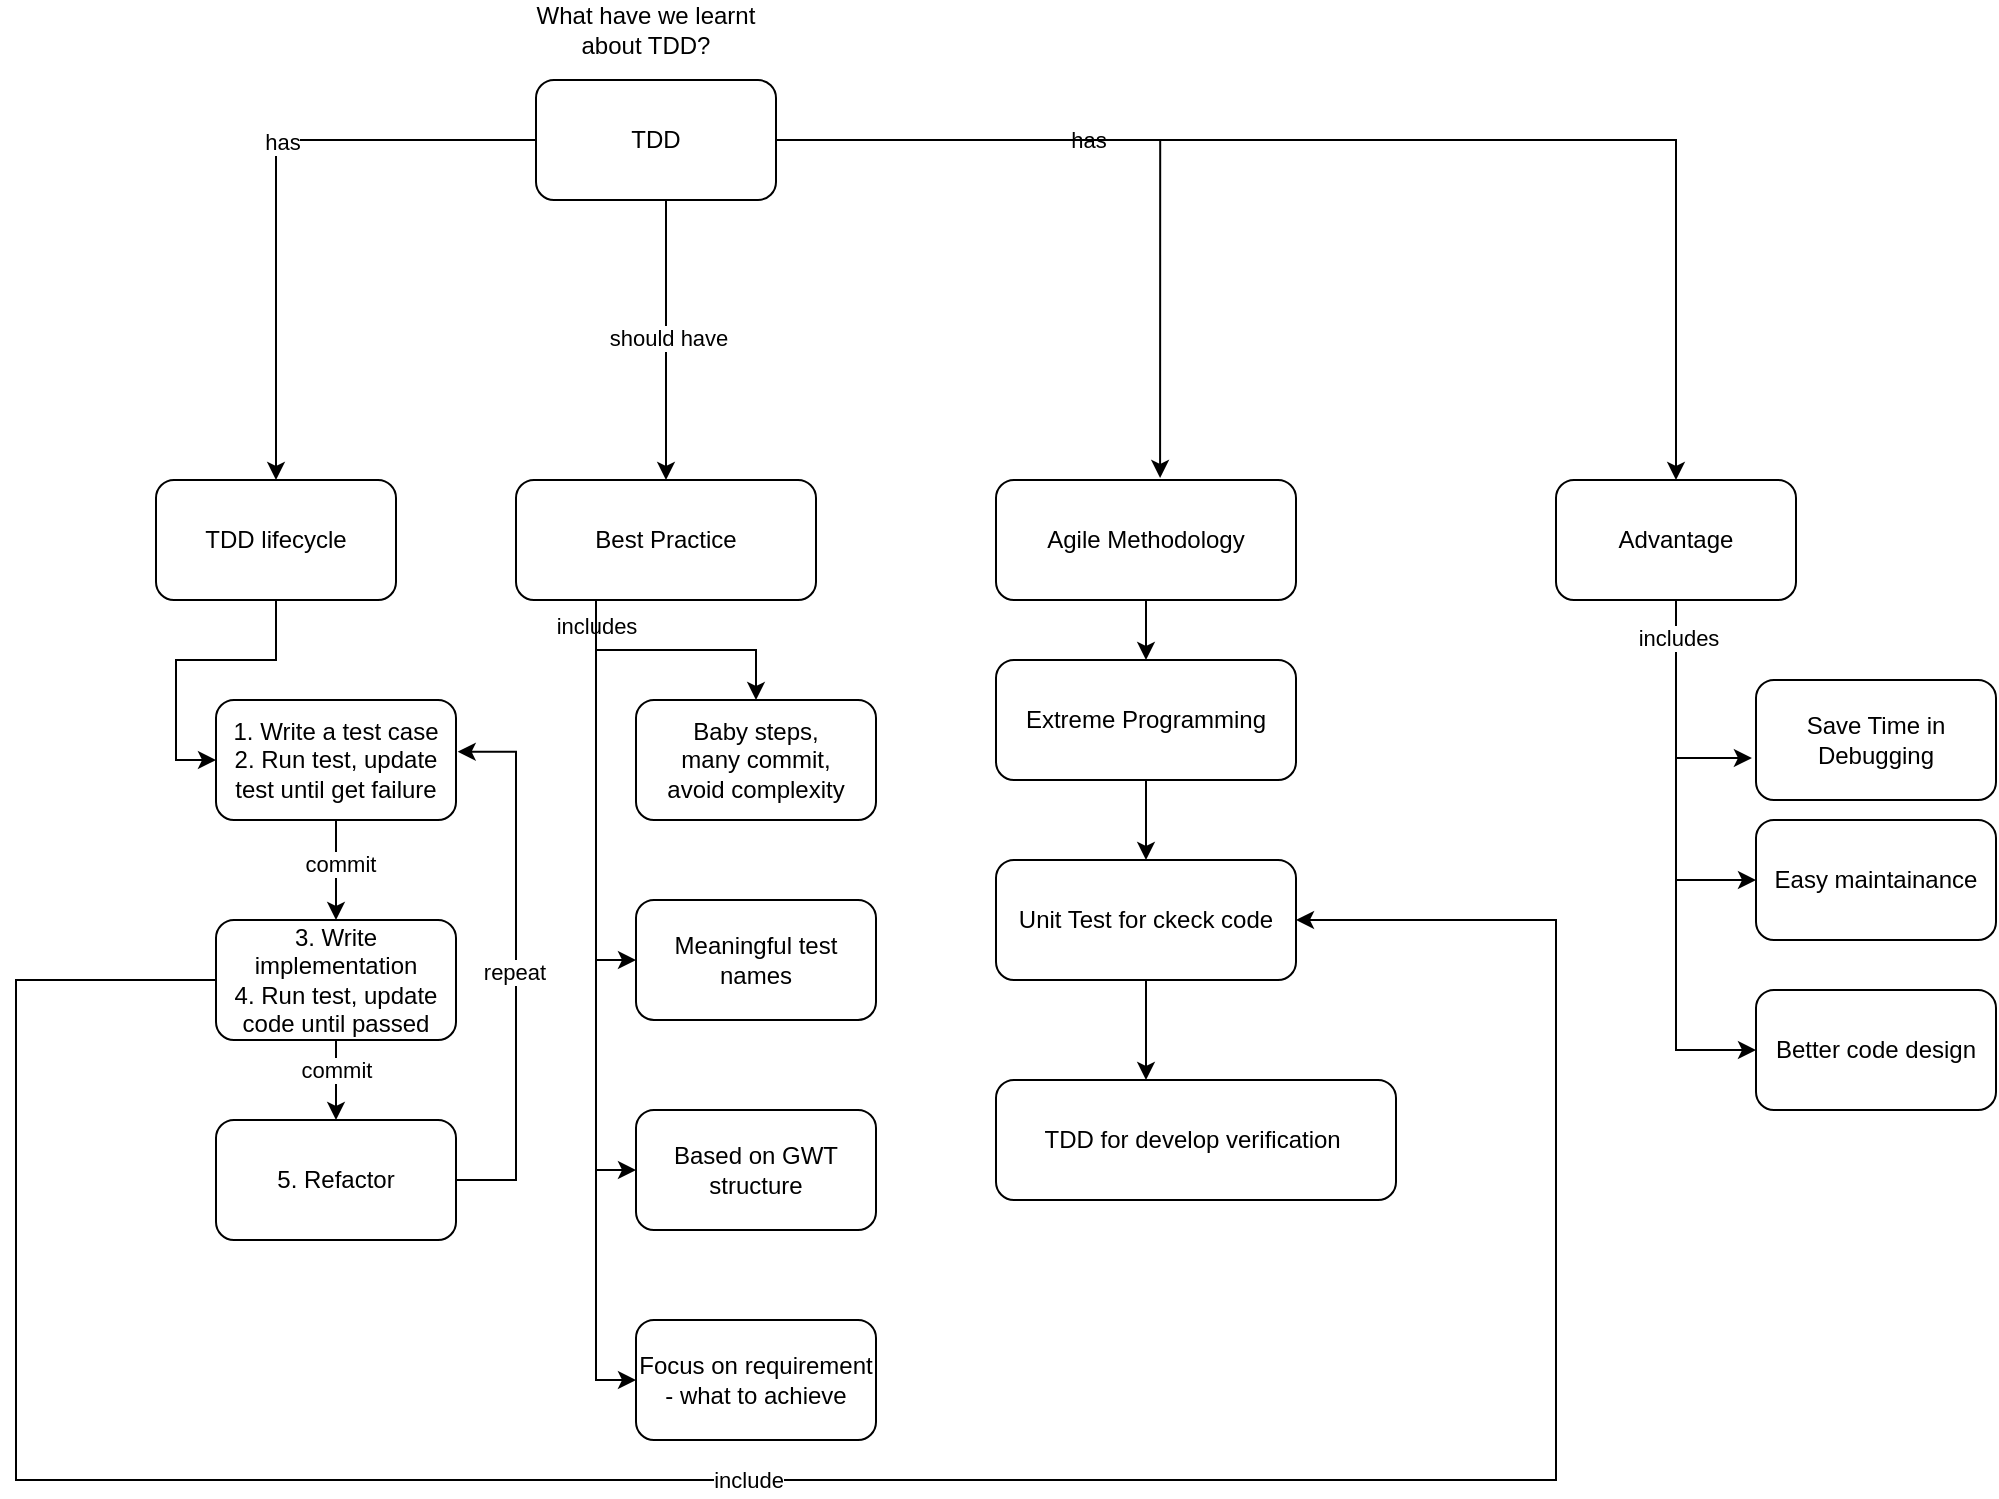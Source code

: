 <mxfile version="15.5.9" type="github">
  <diagram id="XblzcxGRHUzjr9p-0842" name="Page-1">
    <mxGraphModel dx="1666" dy="794" grid="1" gridSize="10" guides="1" tooltips="1" connect="1" arrows="1" fold="1" page="1" pageScale="1" pageWidth="1654" pageHeight="1169" math="0" shadow="0">
      <root>
        <mxCell id="0" />
        <mxCell id="1" parent="0" />
        <mxCell id="oWt1c-0w8IS1T-IPn0zn-8" style="edgeStyle=orthogonalEdgeStyle;rounded=0;orthogonalLoop=1;jettySize=auto;html=1;entryX=0.5;entryY=0;entryDx=0;entryDy=0;" parent="1" source="oWt1c-0w8IS1T-IPn0zn-3" target="oWt1c-0w8IS1T-IPn0zn-5" edge="1">
          <mxGeometry relative="1" as="geometry" />
        </mxCell>
        <mxCell id="oWt1c-0w8IS1T-IPn0zn-10" value="has" style="edgeLabel;html=1;align=center;verticalAlign=middle;resizable=0;points=[];" parent="oWt1c-0w8IS1T-IPn0zn-8" vertex="1" connectable="0">
          <mxGeometry x="-0.149" y="1" relative="1" as="geometry">
            <mxPoint as="offset" />
          </mxGeometry>
        </mxCell>
        <mxCell id="oWt1c-0w8IS1T-IPn0zn-9" style="edgeStyle=orthogonalEdgeStyle;rounded=0;orthogonalLoop=1;jettySize=auto;html=1;entryX=0.5;entryY=0;entryDx=0;entryDy=0;" parent="1" source="oWt1c-0w8IS1T-IPn0zn-3" target="oWt1c-0w8IS1T-IPn0zn-6" edge="1">
          <mxGeometry relative="1" as="geometry" />
        </mxCell>
        <mxCell id="oWt1c-0w8IS1T-IPn0zn-11" value="has" style="edgeLabel;html=1;align=center;verticalAlign=middle;resizable=0;points=[];" parent="oWt1c-0w8IS1T-IPn0zn-9" vertex="1" connectable="0">
          <mxGeometry x="-0.497" relative="1" as="geometry">
            <mxPoint as="offset" />
          </mxGeometry>
        </mxCell>
        <mxCell id="gmGLZBwXflhIAo7ZA7hw-24" style="edgeStyle=orthogonalEdgeStyle;rounded=0;orthogonalLoop=1;jettySize=auto;html=1;entryX=0.5;entryY=0;entryDx=0;entryDy=0;" parent="1" source="oWt1c-0w8IS1T-IPn0zn-3" target="gmGLZBwXflhIAo7ZA7hw-3" edge="1">
          <mxGeometry relative="1" as="geometry">
            <Array as="points">
              <mxPoint x="595" y="150" />
              <mxPoint x="595" y="150" />
            </Array>
          </mxGeometry>
        </mxCell>
        <mxCell id="gmGLZBwXflhIAo7ZA7hw-25" value="should have" style="edgeLabel;html=1;align=center;verticalAlign=middle;resizable=0;points=[];" parent="gmGLZBwXflhIAo7ZA7hw-24" connectable="0" vertex="1">
          <mxGeometry x="-0.015" y="1" relative="1" as="geometry">
            <mxPoint as="offset" />
          </mxGeometry>
        </mxCell>
        <mxCell id="nKUaNBxe58QQSBvqL-9a-3" style="edgeStyle=orthogonalEdgeStyle;rounded=0;orthogonalLoop=1;jettySize=auto;html=1;entryX=0.547;entryY=-0.017;entryDx=0;entryDy=0;entryPerimeter=0;" parent="1" source="oWt1c-0w8IS1T-IPn0zn-3" target="nKUaNBxe58QQSBvqL-9a-2" edge="1">
          <mxGeometry relative="1" as="geometry" />
        </mxCell>
        <mxCell id="oWt1c-0w8IS1T-IPn0zn-3" value="TDD" style="rounded=1;whiteSpace=wrap;html=1;" parent="1" vertex="1">
          <mxGeometry x="530" y="50" width="120" height="60" as="geometry" />
        </mxCell>
        <mxCell id="oWt1c-0w8IS1T-IPn0zn-4" value="What have we learnt about TDD?" style="text;html=1;strokeColor=none;fillColor=none;align=center;verticalAlign=middle;whiteSpace=wrap;rounded=0;" parent="1" vertex="1">
          <mxGeometry x="520" y="10" width="130" height="30" as="geometry" />
        </mxCell>
        <mxCell id="gmGLZBwXflhIAo7ZA7hw-17" style="edgeStyle=orthogonalEdgeStyle;rounded=0;orthogonalLoop=1;jettySize=auto;html=1;entryX=0;entryY=0.5;entryDx=0;entryDy=0;" parent="1" source="oWt1c-0w8IS1T-IPn0zn-5" target="gmGLZBwXflhIAo7ZA7hw-9" edge="1">
          <mxGeometry relative="1" as="geometry">
            <Array as="points">
              <mxPoint x="400" y="340" />
              <mxPoint x="350" y="340" />
              <mxPoint x="350" y="390" />
            </Array>
          </mxGeometry>
        </mxCell>
        <mxCell id="oWt1c-0w8IS1T-IPn0zn-5" value="TDD lifecycle" style="rounded=1;whiteSpace=wrap;html=1;" parent="1" vertex="1">
          <mxGeometry x="340" y="250" width="120" height="60" as="geometry" />
        </mxCell>
        <mxCell id="BmqrWhdEjeirKWVDw3WH-3" style="edgeStyle=orthogonalEdgeStyle;rounded=0;orthogonalLoop=1;jettySize=auto;html=1;entryX=-0.017;entryY=0.65;entryDx=0;entryDy=0;entryPerimeter=0;" parent="1" source="oWt1c-0w8IS1T-IPn0zn-6" target="BmqrWhdEjeirKWVDw3WH-2" edge="1">
          <mxGeometry relative="1" as="geometry">
            <Array as="points">
              <mxPoint x="1100" y="389" />
            </Array>
          </mxGeometry>
        </mxCell>
        <mxCell id="VqQ6hDxE0CcQu-wHCo0w-1" style="edgeStyle=orthogonalEdgeStyle;rounded=0;orthogonalLoop=1;jettySize=auto;html=1;entryX=0;entryY=0.5;entryDx=0;entryDy=0;" parent="1" source="oWt1c-0w8IS1T-IPn0zn-6" target="BmqrWhdEjeirKWVDw3WH-4" edge="1">
          <mxGeometry relative="1" as="geometry" />
        </mxCell>
        <mxCell id="VqQ6hDxE0CcQu-wHCo0w-3" style="edgeStyle=orthogonalEdgeStyle;rounded=0;orthogonalLoop=1;jettySize=auto;html=1;entryX=0;entryY=0.5;entryDx=0;entryDy=0;" parent="1" source="oWt1c-0w8IS1T-IPn0zn-6" target="VqQ6hDxE0CcQu-wHCo0w-2" edge="1">
          <mxGeometry relative="1" as="geometry" />
        </mxCell>
        <mxCell id="gmGLZBwXflhIAo7ZA7hw-33" value="includes" style="edgeLabel;html=1;align=center;verticalAlign=middle;resizable=0;points=[];" parent="VqQ6hDxE0CcQu-wHCo0w-3" connectable="0" vertex="1">
          <mxGeometry x="-0.857" y="1" relative="1" as="geometry">
            <mxPoint as="offset" />
          </mxGeometry>
        </mxCell>
        <mxCell id="oWt1c-0w8IS1T-IPn0zn-6" value="Advantage" style="rounded=1;whiteSpace=wrap;html=1;" parent="1" vertex="1">
          <mxGeometry x="1040" y="250" width="120" height="60" as="geometry" />
        </mxCell>
        <mxCell id="gmGLZBwXflhIAo7ZA7hw-27" style="edgeStyle=orthogonalEdgeStyle;rounded=0;orthogonalLoop=1;jettySize=auto;html=1;entryX=0.5;entryY=0;entryDx=0;entryDy=0;" parent="1" source="gmGLZBwXflhIAo7ZA7hw-3" target="gmGLZBwXflhIAo7ZA7hw-26" edge="1">
          <mxGeometry relative="1" as="geometry">
            <Array as="points">
              <mxPoint x="560" y="335" />
              <mxPoint x="640" y="335" />
            </Array>
          </mxGeometry>
        </mxCell>
        <mxCell id="gmGLZBwXflhIAo7ZA7hw-30" style="edgeStyle=orthogonalEdgeStyle;rounded=0;orthogonalLoop=1;jettySize=auto;html=1;entryX=0;entryY=0.5;entryDx=0;entryDy=0;" parent="1" source="gmGLZBwXflhIAo7ZA7hw-3" target="gmGLZBwXflhIAo7ZA7hw-28" edge="1">
          <mxGeometry relative="1" as="geometry">
            <Array as="points">
              <mxPoint x="560" y="490" />
            </Array>
          </mxGeometry>
        </mxCell>
        <mxCell id="gmGLZBwXflhIAo7ZA7hw-31" style="edgeStyle=orthogonalEdgeStyle;rounded=0;orthogonalLoop=1;jettySize=auto;html=1;entryX=0;entryY=0.5;entryDx=0;entryDy=0;" parent="1" source="gmGLZBwXflhIAo7ZA7hw-3" target="gmGLZBwXflhIAo7ZA7hw-29" edge="1">
          <mxGeometry relative="1" as="geometry">
            <Array as="points">
              <mxPoint x="560" y="595" />
            </Array>
          </mxGeometry>
        </mxCell>
        <mxCell id="gmGLZBwXflhIAo7ZA7hw-32" value="includes" style="edgeLabel;html=1;align=center;verticalAlign=middle;resizable=0;points=[];" parent="gmGLZBwXflhIAo7ZA7hw-31" connectable="0" vertex="1">
          <mxGeometry x="-0.915" relative="1" as="geometry">
            <mxPoint as="offset" />
          </mxGeometry>
        </mxCell>
        <mxCell id="gmGLZBwXflhIAo7ZA7hw-35" style="edgeStyle=orthogonalEdgeStyle;rounded=0;orthogonalLoop=1;jettySize=auto;html=1;entryX=0;entryY=0.5;entryDx=0;entryDy=0;" parent="1" source="gmGLZBwXflhIAo7ZA7hw-3" target="gmGLZBwXflhIAo7ZA7hw-34" edge="1">
          <mxGeometry relative="1" as="geometry">
            <Array as="points">
              <mxPoint x="560" y="700" />
            </Array>
          </mxGeometry>
        </mxCell>
        <mxCell id="gmGLZBwXflhIAo7ZA7hw-3" value="Best Practice" style="rounded=1;whiteSpace=wrap;html=1;" parent="1" vertex="1">
          <mxGeometry x="520" y="250" width="150" height="60" as="geometry" />
        </mxCell>
        <mxCell id="gmGLZBwXflhIAo7ZA7hw-11" style="edgeStyle=orthogonalEdgeStyle;rounded=0;orthogonalLoop=1;jettySize=auto;html=1;entryX=0.5;entryY=0;entryDx=0;entryDy=0;" parent="1" source="gmGLZBwXflhIAo7ZA7hw-9" target="gmGLZBwXflhIAo7ZA7hw-10" edge="1">
          <mxGeometry relative="1" as="geometry" />
        </mxCell>
        <mxCell id="gmGLZBwXflhIAo7ZA7hw-12" value="commit" style="edgeLabel;html=1;align=center;verticalAlign=middle;resizable=0;points=[];" parent="gmGLZBwXflhIAo7ZA7hw-11" vertex="1" connectable="0">
          <mxGeometry x="-0.12" y="2" relative="1" as="geometry">
            <mxPoint as="offset" />
          </mxGeometry>
        </mxCell>
        <mxCell id="BmqrWhdEjeirKWVDw3WH-2" value="Save Time in Debugging" style="rounded=1;whiteSpace=wrap;html=1;" parent="1" vertex="1">
          <mxGeometry x="1140" y="350" width="120" height="60" as="geometry" />
        </mxCell>
        <mxCell id="gmGLZBwXflhIAo7ZA7hw-9" value="1. Write a test case&lt;br&gt;2. Run test, update test until get failure" style="rounded=1;whiteSpace=wrap;html=1;" parent="1" vertex="1">
          <mxGeometry x="370" y="360" width="120" height="60" as="geometry" />
        </mxCell>
        <mxCell id="BmqrWhdEjeirKWVDw3WH-4" value="Easy maintainance" style="rounded=1;whiteSpace=wrap;html=1;" parent="1" vertex="1">
          <mxGeometry x="1140" y="420" width="120" height="60" as="geometry" />
        </mxCell>
        <mxCell id="gmGLZBwXflhIAo7ZA7hw-15" value="" style="edgeStyle=orthogonalEdgeStyle;rounded=0;orthogonalLoop=1;jettySize=auto;html=1;" parent="1" source="gmGLZBwXflhIAo7ZA7hw-10" target="gmGLZBwXflhIAo7ZA7hw-13" edge="1">
          <mxGeometry relative="1" as="geometry" />
        </mxCell>
        <mxCell id="gmGLZBwXflhIAo7ZA7hw-16" value="commit" style="edgeLabel;html=1;align=center;verticalAlign=middle;resizable=0;points=[];" parent="gmGLZBwXflhIAo7ZA7hw-15" vertex="1" connectable="0">
          <mxGeometry x="-0.25" relative="1" as="geometry">
            <mxPoint as="offset" />
          </mxGeometry>
        </mxCell>
        <mxCell id="nKUaNBxe58QQSBvqL-9a-11" style="edgeStyle=orthogonalEdgeStyle;rounded=0;orthogonalLoop=1;jettySize=auto;html=1;entryX=1;entryY=0.5;entryDx=0;entryDy=0;" parent="1" source="gmGLZBwXflhIAo7ZA7hw-10" target="nKUaNBxe58QQSBvqL-9a-6" edge="1">
          <mxGeometry relative="1" as="geometry">
            <mxPoint x="710" y="750" as="targetPoint" />
            <Array as="points">
              <mxPoint x="270" y="500" />
              <mxPoint x="270" y="750" />
              <mxPoint x="1040" y="750" />
              <mxPoint x="1040" y="470" />
            </Array>
          </mxGeometry>
        </mxCell>
        <mxCell id="nKUaNBxe58QQSBvqL-9a-12" value="include" style="edgeLabel;html=1;align=center;verticalAlign=middle;resizable=0;points=[];" parent="nKUaNBxe58QQSBvqL-9a-11" vertex="1" connectable="0">
          <mxGeometry x="-0.064" relative="1" as="geometry">
            <mxPoint as="offset" />
          </mxGeometry>
        </mxCell>
        <mxCell id="gmGLZBwXflhIAo7ZA7hw-10" value="3. Write implementation&lt;br&gt;4. Run test, update code until passed" style="rounded=1;whiteSpace=wrap;html=1;" parent="1" vertex="1">
          <mxGeometry x="370" y="470" width="120" height="60" as="geometry" />
        </mxCell>
        <mxCell id="gmGLZBwXflhIAo7ZA7hw-22" style="edgeStyle=orthogonalEdgeStyle;rounded=0;orthogonalLoop=1;jettySize=auto;html=1;entryX=1.007;entryY=0.431;entryDx=0;entryDy=0;entryPerimeter=0;" parent="1" source="gmGLZBwXflhIAo7ZA7hw-13" target="gmGLZBwXflhIAo7ZA7hw-9" edge="1">
          <mxGeometry relative="1" as="geometry">
            <mxPoint x="530" y="400" as="targetPoint" />
            <Array as="points">
              <mxPoint x="520" y="600" />
              <mxPoint x="520" y="386" />
            </Array>
          </mxGeometry>
        </mxCell>
        <mxCell id="gmGLZBwXflhIAo7ZA7hw-23" value="repeat" style="edgeLabel;html=1;align=center;verticalAlign=middle;resizable=0;points=[];" parent="gmGLZBwXflhIAo7ZA7hw-22" connectable="0" vertex="1">
          <mxGeometry x="-0.017" y="1" relative="1" as="geometry">
            <mxPoint as="offset" />
          </mxGeometry>
        </mxCell>
        <mxCell id="gmGLZBwXflhIAo7ZA7hw-13" value="5. Refactor" style="rounded=1;whiteSpace=wrap;html=1;" parent="1" vertex="1">
          <mxGeometry x="370" y="570" width="120" height="60" as="geometry" />
        </mxCell>
        <mxCell id="VqQ6hDxE0CcQu-wHCo0w-2" value="Better code design" style="rounded=1;whiteSpace=wrap;html=1;" parent="1" vertex="1">
          <mxGeometry x="1140" y="505" width="120" height="60" as="geometry" />
        </mxCell>
        <mxCell id="nKUaNBxe58QQSBvqL-9a-5" style="edgeStyle=orthogonalEdgeStyle;rounded=0;orthogonalLoop=1;jettySize=auto;html=1;" parent="1" source="nKUaNBxe58QQSBvqL-9a-2" target="nKUaNBxe58QQSBvqL-9a-4" edge="1">
          <mxGeometry relative="1" as="geometry" />
        </mxCell>
        <mxCell id="gmGLZBwXflhIAo7ZA7hw-26" value="Baby steps,&lt;br&gt;many commit,&lt;br&gt;avoid complexity" style="rounded=1;whiteSpace=wrap;html=1;" parent="1" vertex="1">
          <mxGeometry x="580" y="360" width="120" height="60" as="geometry" />
        </mxCell>
        <mxCell id="nKUaNBxe58QQSBvqL-9a-2" value="Agile Methodology" style="rounded=1;whiteSpace=wrap;html=1;" parent="1" vertex="1">
          <mxGeometry x="760" y="250" width="150" height="60" as="geometry" />
        </mxCell>
        <mxCell id="nKUaNBxe58QQSBvqL-9a-8" style="edgeStyle=orthogonalEdgeStyle;rounded=0;orthogonalLoop=1;jettySize=auto;html=1;entryX=0.5;entryY=0;entryDx=0;entryDy=0;" parent="1" source="nKUaNBxe58QQSBvqL-9a-4" target="nKUaNBxe58QQSBvqL-9a-6" edge="1">
          <mxGeometry relative="1" as="geometry" />
        </mxCell>
        <mxCell id="gmGLZBwXflhIAo7ZA7hw-28" value="Meaningful test names" style="rounded=1;whiteSpace=wrap;html=1;" parent="1" vertex="1">
          <mxGeometry x="580" y="460" width="120" height="60" as="geometry" />
        </mxCell>
        <mxCell id="nKUaNBxe58QQSBvqL-9a-4" value="Extreme Programming" style="rounded=1;whiteSpace=wrap;html=1;" parent="1" vertex="1">
          <mxGeometry x="760" y="340" width="150" height="60" as="geometry" />
        </mxCell>
        <mxCell id="gmGLZBwXflhIAo7ZA7hw-29" value="Based on GWT structure" style="rounded=1;whiteSpace=wrap;html=1;" parent="1" vertex="1">
          <mxGeometry x="580" y="565" width="120" height="60" as="geometry" />
        </mxCell>
        <mxCell id="nKUaNBxe58QQSBvqL-9a-10" style="edgeStyle=orthogonalEdgeStyle;rounded=0;orthogonalLoop=1;jettySize=auto;html=1;entryX=0.375;entryY=0;entryDx=0;entryDy=0;entryPerimeter=0;" parent="1" source="nKUaNBxe58QQSBvqL-9a-6" target="nKUaNBxe58QQSBvqL-9a-7" edge="1">
          <mxGeometry relative="1" as="geometry" />
        </mxCell>
        <mxCell id="gmGLZBwXflhIAo7ZA7hw-34" value="Focus on requirement - what to achieve" style="rounded=1;whiteSpace=wrap;html=1;" parent="1" vertex="1">
          <mxGeometry x="580" y="670" width="120" height="60" as="geometry" />
        </mxCell>
        <mxCell id="nKUaNBxe58QQSBvqL-9a-6" value="Unit Test for ckeck code" style="rounded=1;whiteSpace=wrap;html=1;" parent="1" vertex="1">
          <mxGeometry x="760" y="440" width="150" height="60" as="geometry" />
        </mxCell>
        <mxCell id="nKUaNBxe58QQSBvqL-9a-7" value="TDD for develop verification&amp;nbsp;" style="rounded=1;whiteSpace=wrap;html=1;" parent="1" vertex="1">
          <mxGeometry x="760" y="550" width="200" height="60" as="geometry" />
        </mxCell>
      </root>
    </mxGraphModel>
  </diagram>
</mxfile>
